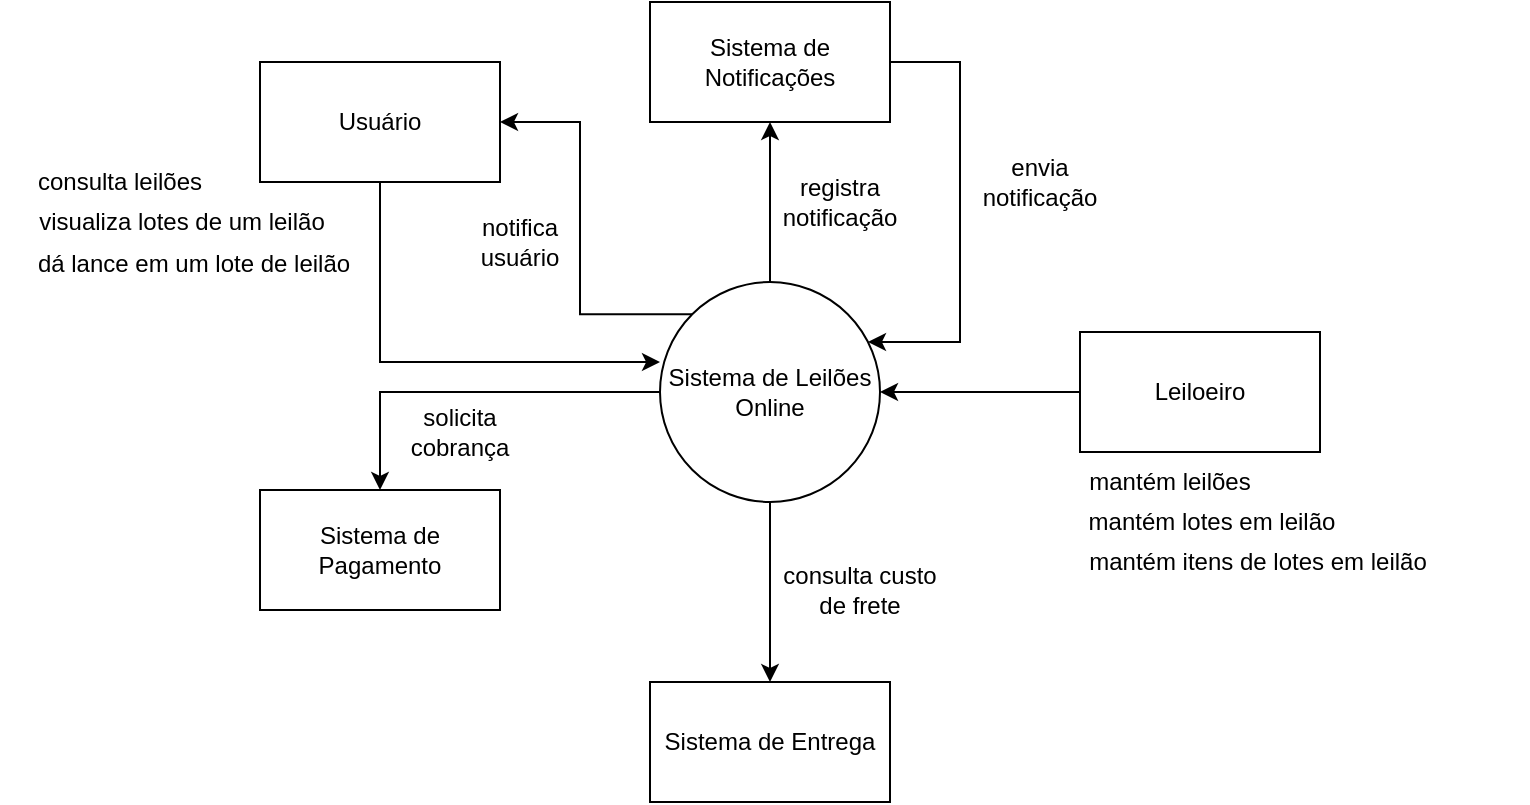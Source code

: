 <mxfile version="13.10.2" type="github">
  <diagram id="bAJttqMwJDMj7OCoj_rZ" name="Page-1">
    <mxGraphModel dx="1350" dy="745" grid="1" gridSize="10" guides="1" tooltips="1" connect="1" arrows="1" fold="1" page="1" pageScale="1" pageWidth="1169" pageHeight="827" math="0" shadow="0">
      <root>
        <mxCell id="0" />
        <mxCell id="1" parent="0" />
        <mxCell id="z-0xal3OJAEe9CHAQEKu-7" style="edgeStyle=orthogonalEdgeStyle;rounded=0;orthogonalLoop=1;jettySize=auto;html=1;entryX=0.5;entryY=0;entryDx=0;entryDy=0;" edge="1" parent="1" source="z-0xal3OJAEe9CHAQEKu-1" target="z-0xal3OJAEe9CHAQEKu-4">
          <mxGeometry relative="1" as="geometry" />
        </mxCell>
        <mxCell id="z-0xal3OJAEe9CHAQEKu-8" style="edgeStyle=orthogonalEdgeStyle;rounded=0;orthogonalLoop=1;jettySize=auto;html=1;" edge="1" parent="1" source="z-0xal3OJAEe9CHAQEKu-1" target="z-0xal3OJAEe9CHAQEKu-5">
          <mxGeometry relative="1" as="geometry" />
        </mxCell>
        <mxCell id="z-0xal3OJAEe9CHAQEKu-10" style="edgeStyle=orthogonalEdgeStyle;rounded=0;orthogonalLoop=1;jettySize=auto;html=1;" edge="1" parent="1" source="z-0xal3OJAEe9CHAQEKu-1" target="z-0xal3OJAEe9CHAQEKu-6">
          <mxGeometry relative="1" as="geometry" />
        </mxCell>
        <mxCell id="z-0xal3OJAEe9CHAQEKu-20" style="edgeStyle=orthogonalEdgeStyle;rounded=0;orthogonalLoop=1;jettySize=auto;html=1;exitX=0;exitY=0;exitDx=0;exitDy=0;entryX=1;entryY=0.5;entryDx=0;entryDy=0;" edge="1" parent="1" source="z-0xal3OJAEe9CHAQEKu-1" target="z-0xal3OJAEe9CHAQEKu-3">
          <mxGeometry relative="1" as="geometry" />
        </mxCell>
        <mxCell id="z-0xal3OJAEe9CHAQEKu-1" value="Sistema de Leilões Online" style="ellipse;whiteSpace=wrap;html=1;aspect=fixed;" vertex="1" parent="1">
          <mxGeometry x="510" y="310" width="110" height="110" as="geometry" />
        </mxCell>
        <mxCell id="z-0xal3OJAEe9CHAQEKu-9" style="edgeStyle=orthogonalEdgeStyle;rounded=0;orthogonalLoop=1;jettySize=auto;html=1;" edge="1" parent="1" source="z-0xal3OJAEe9CHAQEKu-2" target="z-0xal3OJAEe9CHAQEKu-1">
          <mxGeometry relative="1" as="geometry" />
        </mxCell>
        <mxCell id="z-0xal3OJAEe9CHAQEKu-2" value="Leiloeiro" style="rounded=0;whiteSpace=wrap;html=1;" vertex="1" parent="1">
          <mxGeometry x="720" y="335" width="120" height="60" as="geometry" />
        </mxCell>
        <mxCell id="z-0xal3OJAEe9CHAQEKu-13" style="edgeStyle=orthogonalEdgeStyle;rounded=0;orthogonalLoop=1;jettySize=auto;html=1;entryX=0;entryY=0.364;entryDx=0;entryDy=0;entryPerimeter=0;" edge="1" parent="1" source="z-0xal3OJAEe9CHAQEKu-3" target="z-0xal3OJAEe9CHAQEKu-1">
          <mxGeometry relative="1" as="geometry">
            <mxPoint x="370" y="350" as="targetPoint" />
            <Array as="points">
              <mxPoint x="370" y="350" />
            </Array>
          </mxGeometry>
        </mxCell>
        <mxCell id="z-0xal3OJAEe9CHAQEKu-3" value="Usuário" style="rounded=0;whiteSpace=wrap;html=1;" vertex="1" parent="1">
          <mxGeometry x="310" y="200" width="120" height="60" as="geometry" />
        </mxCell>
        <mxCell id="z-0xal3OJAEe9CHAQEKu-4" value="Sistema de Pagamento" style="rounded=0;whiteSpace=wrap;html=1;" vertex="1" parent="1">
          <mxGeometry x="310" y="414" width="120" height="60" as="geometry" />
        </mxCell>
        <mxCell id="z-0xal3OJAEe9CHAQEKu-5" value="Sistema de Entrega" style="rounded=0;whiteSpace=wrap;html=1;" vertex="1" parent="1">
          <mxGeometry x="505" y="510" width="120" height="60" as="geometry" />
        </mxCell>
        <mxCell id="z-0xal3OJAEe9CHAQEKu-12" style="edgeStyle=orthogonalEdgeStyle;rounded=0;orthogonalLoop=1;jettySize=auto;html=1;" edge="1" parent="1" source="z-0xal3OJAEe9CHAQEKu-6" target="z-0xal3OJAEe9CHAQEKu-1">
          <mxGeometry relative="1" as="geometry">
            <mxPoint x="650" y="340" as="targetPoint" />
            <Array as="points">
              <mxPoint x="660" y="200" />
              <mxPoint x="660" y="340" />
            </Array>
          </mxGeometry>
        </mxCell>
        <mxCell id="z-0xal3OJAEe9CHAQEKu-6" value="Sistema de Notificações" style="rounded=0;whiteSpace=wrap;html=1;" vertex="1" parent="1">
          <mxGeometry x="505" y="170" width="120" height="60" as="geometry" />
        </mxCell>
        <mxCell id="z-0xal3OJAEe9CHAQEKu-14" value="mantém leilões" style="text;html=1;strokeColor=none;fillColor=none;align=center;verticalAlign=middle;whiteSpace=wrap;rounded=0;" vertex="1" parent="1">
          <mxGeometry x="720" y="400" width="90" height="20" as="geometry" />
        </mxCell>
        <mxCell id="z-0xal3OJAEe9CHAQEKu-16" value="mantém lotes em leilão" style="text;html=1;strokeColor=none;fillColor=none;align=center;verticalAlign=middle;whiteSpace=wrap;rounded=0;" vertex="1" parent="1">
          <mxGeometry x="706" y="420" width="160" height="20" as="geometry" />
        </mxCell>
        <mxCell id="z-0xal3OJAEe9CHAQEKu-18" value="mantém itens de lotes em leilão" style="text;html=1;strokeColor=none;fillColor=none;align=center;verticalAlign=middle;whiteSpace=wrap;rounded=0;" vertex="1" parent="1">
          <mxGeometry x="674" y="440" width="270" height="20" as="geometry" />
        </mxCell>
        <mxCell id="z-0xal3OJAEe9CHAQEKu-19" value="dá lance em um lote de leilão" style="text;html=1;strokeColor=none;fillColor=none;align=center;verticalAlign=middle;whiteSpace=wrap;rounded=0;" vertex="1" parent="1">
          <mxGeometry x="192" y="291" width="170" height="20" as="geometry" />
        </mxCell>
        <mxCell id="z-0xal3OJAEe9CHAQEKu-21" value="notifica usuário" style="text;html=1;strokeColor=none;fillColor=none;align=center;verticalAlign=middle;whiteSpace=wrap;rounded=0;" vertex="1" parent="1">
          <mxGeometry x="420" y="280" width="40" height="20" as="geometry" />
        </mxCell>
        <mxCell id="z-0xal3OJAEe9CHAQEKu-22" value="registra notificação" style="text;html=1;strokeColor=none;fillColor=none;align=center;verticalAlign=middle;whiteSpace=wrap;rounded=0;" vertex="1" parent="1">
          <mxGeometry x="580" y="260" width="40" height="20" as="geometry" />
        </mxCell>
        <mxCell id="z-0xal3OJAEe9CHAQEKu-24" value="envia notificação" style="text;html=1;strokeColor=none;fillColor=none;align=center;verticalAlign=middle;whiteSpace=wrap;rounded=0;" vertex="1" parent="1">
          <mxGeometry x="680" y="250" width="40" height="20" as="geometry" />
        </mxCell>
        <mxCell id="z-0xal3OJAEe9CHAQEKu-25" value="consulta custo de frete" style="text;html=1;strokeColor=none;fillColor=none;align=center;verticalAlign=middle;whiteSpace=wrap;rounded=0;" vertex="1" parent="1">
          <mxGeometry x="570" y="454" width="80" height="20" as="geometry" />
        </mxCell>
        <mxCell id="z-0xal3OJAEe9CHAQEKu-26" value="solicita cobrança" style="text;html=1;strokeColor=none;fillColor=none;align=center;verticalAlign=middle;whiteSpace=wrap;rounded=0;" vertex="1" parent="1">
          <mxGeometry x="390" y="375" width="40" height="20" as="geometry" />
        </mxCell>
        <mxCell id="z-0xal3OJAEe9CHAQEKu-27" value="consulta leilões" style="text;html=1;strokeColor=none;fillColor=none;align=center;verticalAlign=middle;whiteSpace=wrap;rounded=0;" vertex="1" parent="1">
          <mxGeometry x="180" y="250" width="120" height="20" as="geometry" />
        </mxCell>
        <mxCell id="z-0xal3OJAEe9CHAQEKu-28" value="visualiza lotes de um leilão" style="text;html=1;strokeColor=none;fillColor=none;align=center;verticalAlign=middle;whiteSpace=wrap;rounded=0;" vertex="1" parent="1">
          <mxGeometry x="196" y="270" width="150" height="20" as="geometry" />
        </mxCell>
      </root>
    </mxGraphModel>
  </diagram>
</mxfile>
